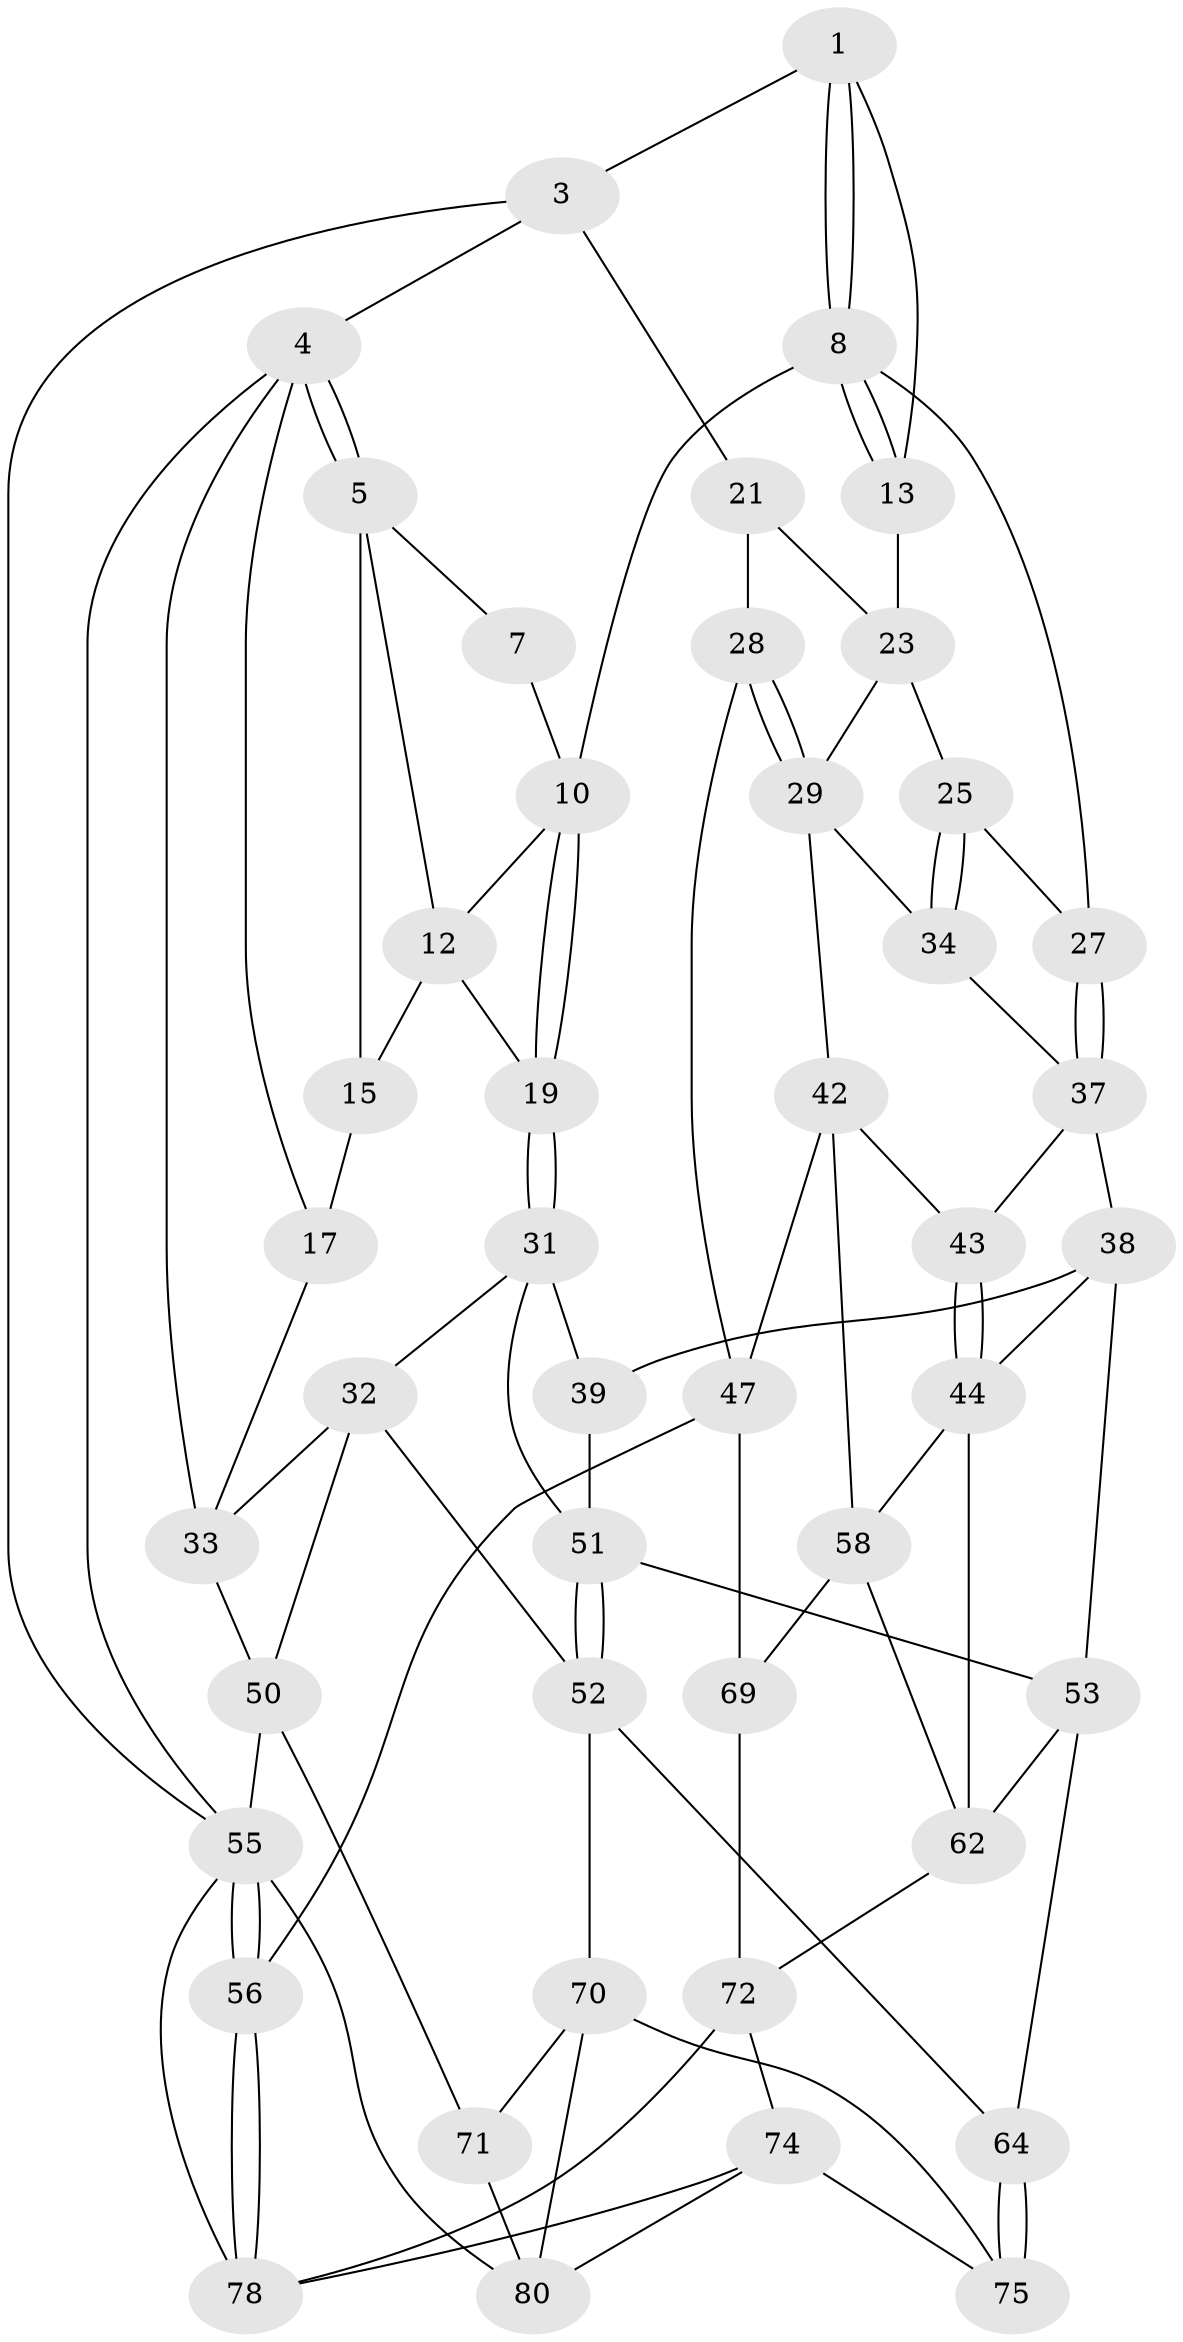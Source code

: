 // Generated by graph-tools (version 1.1) at 2025/24/03/03/25 07:24:31]
// undirected, 46 vertices, 97 edges
graph export_dot {
graph [start="1"]
  node [color=gray90,style=filled];
  1 [pos="+0.4432491610023609+0",super="+2"];
  3 [pos="+1+0"];
  4 [pos="+0+0",super="+18"];
  5 [pos="+0+0",super="+6"];
  7 [pos="+0.42182680211784734+0"];
  8 [pos="+0.525332262379437+0.17910625647301154",super="+9"];
  10 [pos="+0.40514743345135634+0.2171434872068915",super="+11"];
  12 [pos="+0.2139755509343055+0.08469815245686708",super="+14"];
  13 [pos="+0.6968012607798784+0.059048291388486676"];
  15 [pos="+0.15588548286959078+0.16763164698124106",super="+16"];
  17 [pos="+0.048943272857168506+0.1568564522160161",super="+20"];
  19 [pos="+0.3115825633778287+0.29046604714430185"];
  21 [pos="+1+0",super="+22"];
  23 [pos="+0.7573219688242502+0.15814766733251712",super="+24"];
  25 [pos="+0.6726867888639223+0.24139717060007854",super="+26"];
  27 [pos="+0.49809121088574987+0.2224823935411426"];
  28 [pos="+0.9347415983695037+0.3449999926993812",super="+46"];
  29 [pos="+0.8976964417961024+0.3451715566147946",super="+30"];
  31 [pos="+0.30228511747293185+0.32424091847028286",super="+40"];
  32 [pos="+0.12890401487017308+0.3774543024173468",super="+49"];
  33 [pos="+0.04727533530070454+0.29394931409764674",super="+35"];
  34 [pos="+0.7301192660983599+0.3749455572395696",super="+36"];
  37 [pos="+0.5245062308037419+0.3355879333223092",super="+41"];
  38 [pos="+0.48374329455935294+0.41418549052147485",super="+45"];
  39 [pos="+0.40069725249503274+0.41473670773053384"];
  42 [pos="+0.8386604031348943+0.44577963217099476",super="+48"];
  43 [pos="+0.6750900489517142+0.4474229462655202"];
  44 [pos="+0.6712827756239783+0.46979197408088996",super="+59"];
  47 [pos="+1+0.6590210321290272",super="+57"];
  50 [pos="+0+0.5546236238756858",super="+60"];
  51 [pos="+0.2840002969882563+0.5038473278357759",super="+54"];
  52 [pos="+0.20152105316661348+0.6029890910103382",super="+66"];
  53 [pos="+0.45780877419828486+0.5664280600460945",super="+63"];
  55 [pos="+1+1",super="+61"];
  56 [pos="+1+1"];
  58 [pos="+0.7372298408930869+0.5440407646112151",super="+67"];
  62 [pos="+0.5484539429561953+0.673846112520297",super="+68"];
  64 [pos="+0.45785702682658885+0.6945167872324789",super="+65"];
  69 [pos="+0.850410786296482+0.7848058586572538"];
  70 [pos="+0.16269036833390269+0.7589553939927266",super="+77"];
  71 [pos="+0+0.8505668490192209"];
  72 [pos="+0.709183236884654+0.8397331046510571",super="+73"];
  74 [pos="+0.5626600037392928+0.8956163668023999",super="+79"];
  75 [pos="+0.47794434492579735+0.8046784558169443",super="+76"];
  78 [pos="+0.7318677835178559+0.9427145493645869",super="+82"];
  80 [pos="+0.3134910128443321+1",super="+81"];
  1 -- 8;
  1 -- 8;
  1 -- 3;
  1 -- 13;
  3 -- 4;
  3 -- 21;
  3 -- 55;
  4 -- 5;
  4 -- 5;
  4 -- 17;
  4 -- 33;
  4 -- 55;
  5 -- 12;
  5 -- 7;
  5 -- 15;
  7 -- 10;
  8 -- 13;
  8 -- 13;
  8 -- 10;
  8 -- 27;
  10 -- 19;
  10 -- 19;
  10 -- 12;
  12 -- 19;
  12 -- 15;
  13 -- 23;
  15 -- 17 [weight=2];
  17 -- 33;
  19 -- 31;
  19 -- 31;
  21 -- 28 [weight=2];
  21 -- 23;
  23 -- 25;
  23 -- 29;
  25 -- 34 [weight=2];
  25 -- 34;
  25 -- 27;
  27 -- 37;
  27 -- 37;
  28 -- 29;
  28 -- 29;
  28 -- 47;
  29 -- 42;
  29 -- 34;
  31 -- 32;
  31 -- 51;
  31 -- 39;
  32 -- 33;
  32 -- 50;
  32 -- 52;
  33 -- 50;
  34 -- 37;
  37 -- 38;
  37 -- 43;
  38 -- 39;
  38 -- 44;
  38 -- 53;
  39 -- 51;
  42 -- 43;
  42 -- 58;
  42 -- 47;
  43 -- 44;
  43 -- 44;
  44 -- 58;
  44 -- 62;
  47 -- 56;
  47 -- 69;
  50 -- 71;
  50 -- 55;
  51 -- 52;
  51 -- 52;
  51 -- 53;
  52 -- 70;
  52 -- 64;
  53 -- 64;
  53 -- 62;
  55 -- 56;
  55 -- 56;
  55 -- 78;
  55 -- 80;
  56 -- 78;
  56 -- 78;
  58 -- 69;
  58 -- 62;
  62 -- 72;
  64 -- 75 [weight=2];
  64 -- 75;
  69 -- 72;
  70 -- 71;
  70 -- 75;
  70 -- 80;
  71 -- 80;
  72 -- 74;
  72 -- 78;
  74 -- 75;
  74 -- 80;
  74 -- 78;
}
